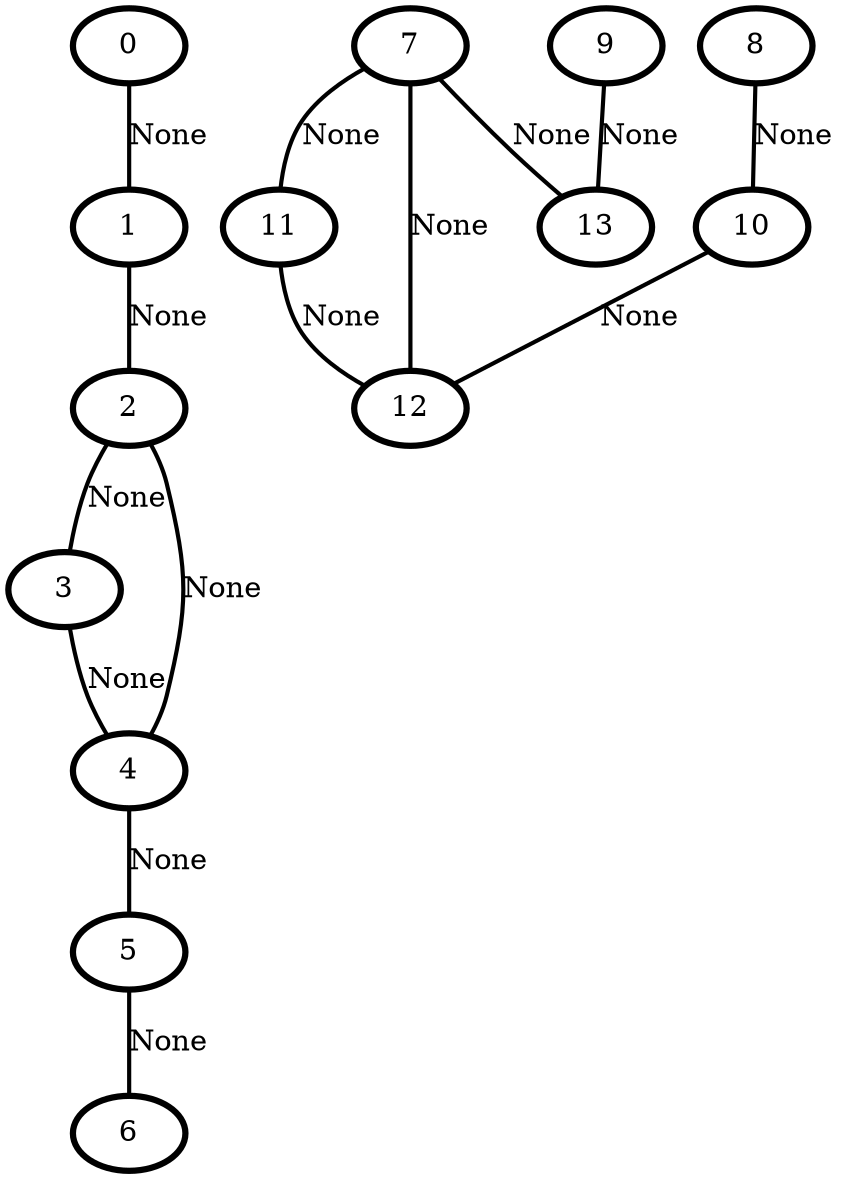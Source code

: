 graph G {
    0 [penwidth=3,label="0"]
    1 [penwidth=3,label="1"]
    2 [penwidth=3,label="2"]
    3 [penwidth=3,label="3"]
    4 [penwidth=3,label="4"]
    5 [penwidth=3,label="5"]
    6 [penwidth=3,label="6"]
    7 [penwidth=3,label="7"]
    8 [penwidth=3,label="8"]
    9 [penwidth=3,label="9"]
    10 [penwidth=3,label="10"]
    11 [penwidth=3,label="11"]
    12 [penwidth=3,label="12"]
    13 [penwidth=3,label="13"]

    0--1 [penwidth=2,label="None"]
    1--2 [penwidth=2,label="None"]
    2--3 [penwidth=2,label="None"]
    3--4 [penwidth=2,label="None"]
    2--4 [penwidth=2,label="None"]
    4--5 [penwidth=2,label="None"]
    5--6 [penwidth=2,label="None"]
    8--10 [penwidth=2,label="None"]
    10--12 [penwidth=2,label="None"]
    7--12 [penwidth=2,label="None"]
    7--11 [penwidth=2,label="None"]
    11--12 [penwidth=2,label="None"]
    7--13 [penwidth=2,label="None"]
    9--13 [penwidth=2,label="None"]
}